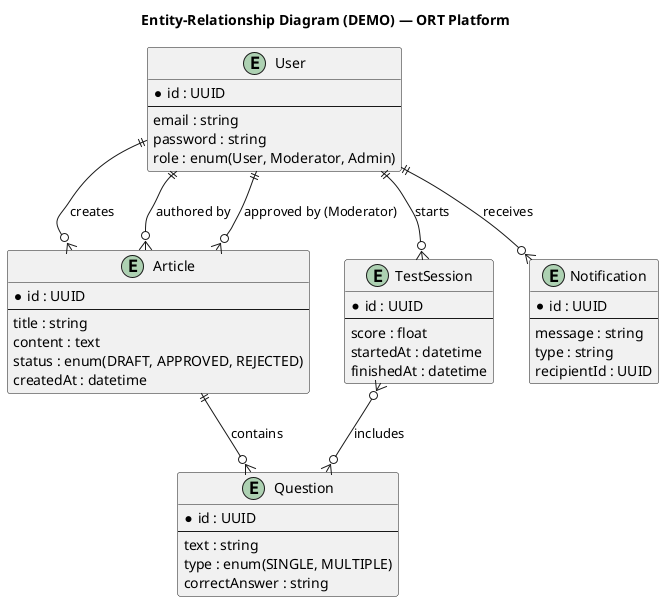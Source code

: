@startuml
title Entity-Relationship Diagram (DEMO) — ORT Platform

entity "User" as U {
  *id : UUID
  --
  email : string
  password : string
  role : enum(User, Moderator, Admin)
}

entity "Article" as A {
  *id : UUID
  --
  title : string
  content : text
  status : enum(DRAFT, APPROVED, REJECTED)
  createdAt : datetime
}

entity "Question" as Q {
  *id : UUID
  --
  text : string
  type : enum(SINGLE, MULTIPLE)
  correctAnswer : string
}

entity "TestSession" as T {
  *id : UUID
  --
  score : float
  startedAt : datetime
  finishedAt : datetime
}

entity "Notification" as N {
  *id : UUID
  --
  message : string
  type : string
  recipientId : UUID
}

U ||--o{ A : "creates"
U ||--o{ T : "starts"
A ||--o{ Q : "contains"
U ||--o{ N : "receives"
A }o--|| U : "authored by"
A }o--|| U : "approved by (Moderator)"
T }o--o{ Q : "includes"

@enduml
